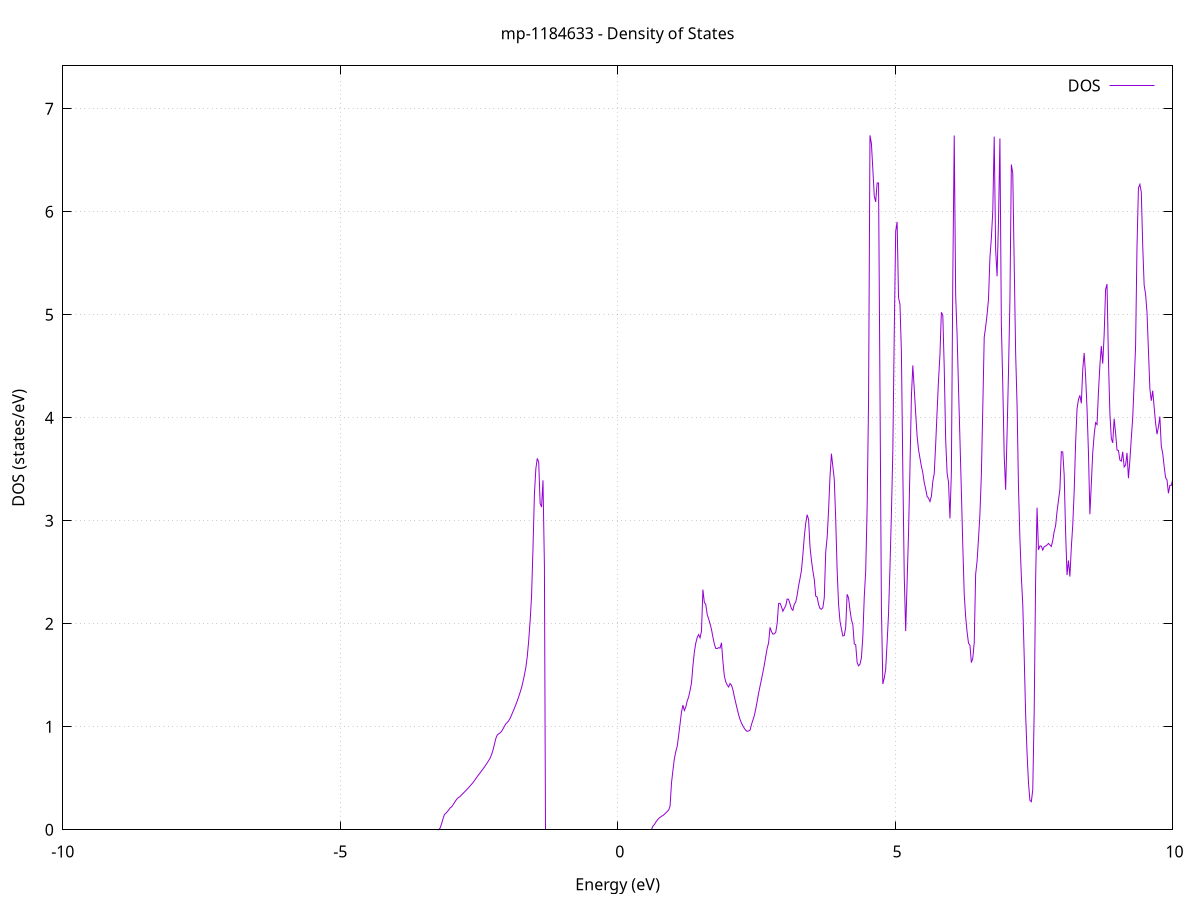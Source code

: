set title 'mp-1184633 - Density of States'
set xlabel 'Energy (eV)'
set ylabel 'DOS (states/eV)'
set grid
set xrange [-10:10]
set yrange [0:7.417]
set xzeroaxis lt -1
set terminal png size 800,600
set output 'mp-1184633_dos_gnuplot.png'
plot '-' using 1:2 with lines title 'DOS'
-26.849700 0.000000
-26.824000 0.000000
-26.798300 0.000000
-26.772500 0.000000
-26.746800 0.000000
-26.721100 0.000000
-26.695300 0.000000
-26.669600 0.000000
-26.643800 0.000000
-26.618100 0.000000
-26.592400 0.000000
-26.566600 0.000000
-26.540900 0.000000
-26.515200 0.000000
-26.489400 0.000000
-26.463700 0.000000
-26.438000 0.000000
-26.412200 0.000000
-26.386500 0.000000
-26.360800 0.000000
-26.335000 0.000000
-26.309300 0.000000
-26.283500 0.000000
-26.257800 0.000000
-26.232100 0.000000
-26.206300 0.000000
-26.180600 0.000000
-26.154900 0.000000
-26.129100 0.000000
-26.103400 0.000000
-26.077700 0.000000
-26.051900 0.000000
-26.026200 0.000000
-26.000500 0.000000
-25.974700 0.000000
-25.949000 0.000000
-25.923200 0.000000
-25.897500 0.000000
-25.871800 0.000000
-25.846000 0.000000
-25.820300 0.000000
-25.794600 0.000000
-25.768800 0.000000
-25.743100 0.000000
-25.717400 0.000000
-25.691600 0.000000
-25.665900 0.000000
-25.640200 0.000000
-25.614400 0.000000
-25.588700 0.000000
-25.562900 0.000000
-25.537200 0.000000
-25.511500 0.000000
-25.485700 0.000000
-25.460000 0.000000
-25.434300 0.000000
-25.408500 0.000000
-25.382800 0.000000
-25.357100 0.000000
-25.331300 0.000000
-25.305600 0.000000
-25.279900 0.000000
-25.254100 0.000000
-25.228400 0.000000
-25.202600 0.000000
-25.176900 0.000000
-25.151200 0.000000
-25.125400 0.000000
-25.099700 0.000000
-25.074000 0.000000
-25.048200 0.000000
-25.022500 0.000000
-24.996800 0.000000
-24.971000 0.000000
-24.945300 0.000000
-24.919600 0.000000
-24.893800 0.000000
-24.868100 0.000000
-24.842300 0.000000
-24.816600 0.000000
-24.790900 0.000000
-24.765100 0.000000
-24.739400 0.000000
-24.713700 0.000000
-24.687900 0.000000
-24.662200 0.000000
-24.636500 0.000000
-24.610700 0.000000
-24.585000 0.000000
-24.559300 0.000000
-24.533500 0.000000
-24.507800 6.915900
-24.482000 30.302800
-24.456300 24.543500
-24.430600 56.681700
-24.404800 19.288100
-24.379100 8.408000
-24.353400 13.642800
-24.327600 11.980400
-24.301900 10.621800
-24.276200 9.901300
-24.250400 14.125500
-24.224700 10.101000
-24.199000 9.545900
-24.173200 14.487500
-24.147500 17.183300
-24.121700 26.049400
-24.096000 39.083700
-24.070300 46.165700
-24.044500 37.768900
-24.018800 38.797700
-23.993100 18.770300
-23.967300 5.868800
-23.941600 9.451400
-23.915900 24.631400
-23.890100 32.626200
-23.864400 8.856900
-23.838700 19.161800
-23.812900 15.301500
-23.787200 13.000300
-23.761400 12.976600
-23.735700 13.729300
-23.710000 15.975700
-23.684200 21.305000
-23.658500 22.176900
-23.632800 13.164200
-23.607000 0.000000
-23.581300 0.000000
-23.555600 0.000000
-23.529800 0.000000
-23.504100 0.000000
-23.478300 0.000000
-23.452600 0.000000
-23.426900 0.000000
-23.401100 0.000000
-23.375400 0.000000
-23.349700 0.000000
-23.323900 0.000000
-23.298200 0.000000
-23.272500 0.000000
-23.246700 0.000000
-23.221000 0.000000
-23.195300 0.000000
-23.169500 0.000000
-23.143800 0.000000
-23.118000 0.000000
-23.092300 0.000000
-23.066600 0.000000
-23.040800 0.000000
-23.015100 0.000000
-22.989400 0.000000
-22.963600 0.000000
-22.937900 0.000000
-22.912200 0.000000
-22.886400 0.000000
-22.860700 0.000000
-22.835000 0.000000
-22.809200 0.000000
-22.783500 0.000000
-22.757700 0.000000
-22.732000 0.000000
-22.706300 0.000000
-22.680500 0.000000
-22.654800 0.000000
-22.629100 0.000000
-22.603300 0.000000
-22.577600 0.000000
-22.551900 0.000000
-22.526100 0.000000
-22.500400 0.000000
-22.474700 0.000000
-22.448900 0.000000
-22.423200 0.000000
-22.397400 0.000000
-22.371700 0.000000
-22.346000 0.000000
-22.320200 0.000000
-22.294500 0.000000
-22.268800 0.000000
-22.243000 0.000000
-22.217300 0.000000
-22.191600 0.000000
-22.165800 0.000000
-22.140100 0.000000
-22.114400 0.000000
-22.088600 0.000000
-22.062900 0.000000
-22.037100 0.000000
-22.011400 0.000000
-21.985700 0.000000
-21.959900 0.000000
-21.934200 0.000000
-21.908500 0.000000
-21.882700 0.000000
-21.857000 0.000000
-21.831300 0.000000
-21.805500 0.000000
-21.779800 0.000000
-21.754100 0.000000
-21.728300 0.000000
-21.702600 0.000000
-21.676800 0.000000
-21.651100 0.000000
-21.625400 0.000000
-21.599600 0.000000
-21.573900 0.000000
-21.548200 0.000000
-21.522400 0.000000
-21.496700 0.000000
-21.471000 0.000000
-21.445200 0.000000
-21.419500 0.000000
-21.393800 0.000000
-21.368000 0.000000
-21.342300 0.000000
-21.316500 0.000000
-21.290800 0.000000
-21.265100 0.000000
-21.239300 0.000000
-21.213600 0.000000
-21.187900 0.000000
-21.162100 0.000000
-21.136400 0.000000
-21.110700 0.000000
-21.084900 0.000000
-21.059200 0.000000
-21.033500 0.000000
-21.007700 0.000000
-20.982000 0.000000
-20.956200 0.000000
-20.930500 0.000000
-20.904800 0.000000
-20.879000 0.000000
-20.853300 0.000000
-20.827600 0.000000
-20.801800 0.000000
-20.776100 0.000000
-20.750400 0.000000
-20.724600 0.000000
-20.698900 0.000000
-20.673200 0.000000
-20.647400 0.000000
-20.621700 0.000000
-20.595900 0.000000
-20.570200 0.000000
-20.544500 0.000000
-20.518700 0.000000
-20.493000 0.000000
-20.467300 0.000000
-20.441500 0.000000
-20.415800 0.000000
-20.390100 0.000000
-20.364300 0.000000
-20.338600 0.000000
-20.312900 0.000000
-20.287100 0.000000
-20.261400 0.000000
-20.235600 0.000000
-20.209900 0.000000
-20.184200 0.000000
-20.158400 0.000000
-20.132700 0.000000
-20.107000 0.000000
-20.081200 0.000000
-20.055500 0.000000
-20.029800 0.000000
-20.004000 0.000000
-19.978300 0.000000
-19.952600 0.000000
-19.926800 0.000000
-19.901100 0.000000
-19.875300 0.000000
-19.849600 0.000000
-19.823900 0.000000
-19.798100 0.000000
-19.772400 0.000000
-19.746700 0.000000
-19.720900 0.000000
-19.695200 0.000000
-19.669500 0.000000
-19.643700 0.000000
-19.618000 0.000000
-19.592300 0.000000
-19.566500 0.000000
-19.540800 0.000000
-19.515000 0.000000
-19.489300 0.000000
-19.463600 0.000000
-19.437800 0.000000
-19.412100 0.000000
-19.386400 0.000000
-19.360600 0.000000
-19.334900 0.000000
-19.309200 0.000000
-19.283400 0.000000
-19.257700 0.000000
-19.232000 0.000000
-19.206200 0.000000
-19.180500 0.000000
-19.154700 0.000000
-19.129000 0.000000
-19.103300 0.000000
-19.077500 0.000000
-19.051800 0.000000
-19.026100 0.000000
-19.000300 0.000000
-18.974600 0.000000
-18.948900 0.000000
-18.923100 0.000000
-18.897400 0.000000
-18.871700 0.000000
-18.845900 0.000000
-18.820200 0.000000
-18.794400 0.000000
-18.768700 0.000000
-18.743000 0.000000
-18.717200 0.000000
-18.691500 0.000000
-18.665800 0.000000
-18.640000 0.000000
-18.614300 0.000000
-18.588600 0.000000
-18.562800 0.000000
-18.537100 0.000000
-18.511400 0.000000
-18.485600 0.000000
-18.459900 0.000000
-18.434100 0.000000
-18.408400 0.000000
-18.382700 0.000000
-18.356900 0.000000
-18.331200 0.000000
-18.305500 0.000000
-18.279700 0.000000
-18.254000 0.000000
-18.228300 0.000000
-18.202500 0.000000
-18.176800 0.000000
-18.151100 0.000000
-18.125300 0.000000
-18.099600 0.000000
-18.073800 0.000000
-18.048100 0.000000
-18.022400 0.000000
-17.996600 0.000000
-17.970900 0.000000
-17.945200 0.000000
-17.919400 0.000000
-17.893700 0.000000
-17.868000 0.000000
-17.842200 0.000000
-17.816500 0.000000
-17.790800 0.000000
-17.765000 0.000000
-17.739300 0.000000
-17.713500 0.000000
-17.687800 0.000000
-17.662100 0.000000
-17.636300 0.000000
-17.610600 0.000000
-17.584900 0.000000
-17.559100 0.000000
-17.533400 0.000000
-17.507700 0.000000
-17.481900 0.000000
-17.456200 0.000000
-17.430500 0.000000
-17.404700 0.000000
-17.379000 0.000000
-17.353200 0.000000
-17.327500 0.000000
-17.301800 0.000000
-17.276000 0.000000
-17.250300 0.000000
-17.224600 0.000000
-17.198800 0.000000
-17.173100 0.000000
-17.147400 0.000000
-17.121600 0.000000
-17.095900 0.000000
-17.070100 0.000000
-17.044400 0.000000
-17.018700 0.000000
-16.992900 0.000000
-16.967200 0.000000
-16.941500 0.000000
-16.915700 0.000000
-16.890000 0.000000
-16.864300 0.000000
-16.838500 0.000000
-16.812800 0.000000
-16.787100 0.000000
-16.761300 0.000000
-16.735600 0.000000
-16.709800 0.000000
-16.684100 0.000000
-16.658400 0.000000
-16.632600 0.000000
-16.606900 0.000000
-16.581200 0.000000
-16.555400 0.000000
-16.529700 0.000000
-16.504000 0.000000
-16.478200 0.000000
-16.452500 0.000000
-16.426800 0.000000
-16.401000 0.000000
-16.375300 0.000000
-16.349500 0.000000
-16.323800 0.000000
-16.298100 0.000000
-16.272300 0.000000
-16.246600 0.000000
-16.220900 0.000000
-16.195100 0.000000
-16.169400 0.000000
-16.143700 0.000000
-16.117900 0.000000
-16.092200 0.000000
-16.066500 0.000000
-16.040700 0.000000
-16.015000 0.000000
-15.989200 0.000000
-15.963500 0.000000
-15.937800 0.000000
-15.912000 0.000000
-15.886300 0.000000
-15.860600 0.000000
-15.834800 0.000000
-15.809100 0.000000
-15.783400 0.000000
-15.757600 0.000000
-15.731900 0.000000
-15.706200 0.000000
-15.680400 0.000000
-15.654700 0.000000
-15.628900 0.000000
-15.603200 0.000000
-15.577500 0.000000
-15.551700 0.000000
-15.526000 0.000000
-15.500300 0.000000
-15.474500 0.000000
-15.448800 0.000000
-15.423100 0.000000
-15.397300 0.000000
-15.371600 0.000000
-15.345900 0.000000
-15.320100 0.000000
-15.294400 0.000000
-15.268600 0.000000
-15.242900 0.000000
-15.217200 0.000000
-15.191400 0.000000
-15.165700 0.000000
-15.140000 0.000000
-15.114200 0.000000
-15.088500 0.000000
-15.062800 0.000000
-15.037000 0.000000
-15.011300 0.000000
-14.985600 0.000000
-14.959800 0.000000
-14.934100 0.000000
-14.908300 0.000000
-14.882600 0.000000
-14.856900 0.000000
-14.831100 0.000000
-14.805400 83.721200
-14.779700 779.066600
-14.753900 0.000000
-14.728200 0.000000
-14.702500 0.000000
-14.676700 0.000000
-14.651000 0.000000
-14.625300 0.000000
-14.599500 0.000000
-14.573800 0.000000
-14.548000 0.000000
-14.522300 0.000000
-14.496600 0.000000
-14.470800 0.000000
-14.445100 0.000000
-14.419400 0.000000
-14.393600 0.000000
-14.367900 0.000000
-14.342200 0.000000
-14.316400 0.000000
-14.290700 0.000000
-14.265000 0.000000
-14.239200 0.000000
-14.213500 0.000000
-14.187700 0.000000
-14.162000 0.000000
-14.136300 0.000000
-14.110500 0.000000
-14.084800 0.000000
-14.059100 0.000000
-14.033300 0.000000
-14.007600 0.000000
-13.981900 0.000000
-13.956100 0.000000
-13.930400 0.000000
-13.904700 0.000000
-13.878900 0.000000
-13.853200 0.000000
-13.827400 0.000000
-13.801700 0.000000
-13.776000 0.000000
-13.750200 0.000000
-13.724500 0.000000
-13.698800 0.000000
-13.673000 0.000000
-13.647300 0.000000
-13.621600 0.000000
-13.595800 0.000000
-13.570100 0.000000
-13.544400 0.000000
-13.518600 0.000000
-13.492900 0.000000
-13.467100 0.000000
-13.441400 0.000000
-13.415700 0.000000
-13.389900 0.000000
-13.364200 0.000000
-13.338500 0.000000
-13.312700 0.000000
-13.287000 0.000000
-13.261300 0.000000
-13.235500 0.000000
-13.209800 0.000000
-13.184100 0.000000
-13.158300 0.000000
-13.132600 0.000000
-13.106800 0.000000
-13.081100 0.000000
-13.055400 0.000000
-13.029600 0.000000
-13.003900 0.000000
-12.978200 0.000000
-12.952400 0.000000
-12.926700 0.000000
-12.901000 0.000000
-12.875200 0.000000
-12.849500 0.000000
-12.823800 0.000000
-12.798000 0.000000
-12.772300 0.000000
-12.746500 0.000000
-12.720800 0.000000
-12.695100 0.000000
-12.669300 0.000000
-12.643600 0.000000
-12.617900 0.000000
-12.592100 0.000000
-12.566400 0.000000
-12.540700 0.000000
-12.514900 0.000000
-12.489200 0.000000
-12.463500 0.000000
-12.437700 0.000000
-12.412000 0.000000
-12.386200 0.000000
-12.360500 0.000000
-12.334800 0.000000
-12.309000 0.000000
-12.283300 0.000000
-12.257600 0.000000
-12.231800 0.000000
-12.206100 0.000000
-12.180400 0.000000
-12.154600 0.000000
-12.128900 0.000000
-12.103200 0.000000
-12.077400 0.000000
-12.051700 0.000000
-12.025900 0.000000
-12.000200 0.000000
-11.974500 0.000000
-11.948700 0.000000
-11.923000 0.000000
-11.897300 0.000000
-11.871500 0.000000
-11.845800 0.000000
-11.820100 0.000000
-11.794300 0.000000
-11.768600 0.000000
-11.742900 0.000000
-11.717100 0.000000
-11.691400 0.000000
-11.665600 0.000000
-11.639900 0.000000
-11.614200 0.000000
-11.588400 0.000000
-11.562700 0.000000
-11.537000 0.000000
-11.511200 0.000000
-11.485500 0.000000
-11.459800 0.000000
-11.434000 0.000000
-11.408300 0.000000
-11.382600 0.000000
-11.356800 0.000000
-11.331100 0.000000
-11.305300 0.000000
-11.279600 0.000000
-11.253900 0.000000
-11.228100 0.000000
-11.202400 0.000000
-11.176700 0.000000
-11.150900 0.000000
-11.125200 0.000000
-11.099500 0.000000
-11.073700 0.000000
-11.048000 0.000000
-11.022300 0.000000
-10.996500 0.000000
-10.970800 0.000000
-10.945000 0.000000
-10.919300 0.000000
-10.893600 0.000000
-10.867800 0.000000
-10.842100 0.000000
-10.816400 0.000000
-10.790600 0.000000
-10.764900 0.000000
-10.739200 0.000000
-10.713400 0.000000
-10.687700 0.000000
-10.662000 0.000000
-10.636200 0.000000
-10.610500 0.000000
-10.584700 0.000000
-10.559000 0.000000
-10.533300 0.000000
-10.507500 0.000000
-10.481800 0.000000
-10.456100 0.000000
-10.430300 0.000000
-10.404600 0.000000
-10.378900 0.000000
-10.353100 0.000000
-10.327400 0.000000
-10.301600 0.000000
-10.275900 0.000000
-10.250200 0.000000
-10.224400 0.000000
-10.198700 0.000000
-10.173000 0.000000
-10.147200 0.000000
-10.121500 0.000000
-10.095800 0.000000
-10.070000 0.000000
-10.044300 0.000000
-10.018600 0.000000
-9.992800 0.000000
-9.967100 0.000000
-9.941300 0.000000
-9.915600 0.000000
-9.889900 0.000000
-9.864100 0.000000
-9.838400 0.000000
-9.812700 0.000000
-9.786900 0.000000
-9.761200 0.000000
-9.735500 0.000000
-9.709700 0.000000
-9.684000 0.000000
-9.658300 0.000000
-9.632500 0.000000
-9.606800 0.000000
-9.581000 0.000000
-9.555300 0.000000
-9.529600 0.000000
-9.503800 0.000000
-9.478100 0.000000
-9.452400 0.000000
-9.426600 0.000000
-9.400900 0.000000
-9.375200 0.000000
-9.349400 0.000000
-9.323700 0.000000
-9.298000 0.000000
-9.272200 0.000000
-9.246500 0.000000
-9.220700 0.000000
-9.195000 0.000000
-9.169300 0.000000
-9.143500 0.000000
-9.117800 0.000000
-9.092100 0.000000
-9.066300 0.000000
-9.040600 0.000000
-9.014900 0.000000
-8.989100 0.000000
-8.963400 0.000000
-8.937700 0.000000
-8.911900 0.000000
-8.886200 0.000000
-8.860400 0.000000
-8.834700 0.000000
-8.809000 0.000000
-8.783200 0.000000
-8.757500 0.000000
-8.731800 0.000000
-8.706000 0.000000
-8.680300 0.000000
-8.654600 0.000000
-8.628800 0.000000
-8.603100 0.000000
-8.577400 0.000000
-8.551600 0.000000
-8.525900 0.000000
-8.500100 0.000000
-8.474400 0.000000
-8.448700 0.000000
-8.422900 0.000000
-8.397200 0.000000
-8.371500 0.000000
-8.345700 0.000000
-8.320000 0.000000
-8.294300 0.000000
-8.268500 0.000000
-8.242800 0.000000
-8.217100 0.000000
-8.191300 0.000000
-8.165600 0.000000
-8.139800 0.000000
-8.114100 0.000000
-8.088400 0.000000
-8.062600 0.000000
-8.036900 0.000000
-8.011200 0.000000
-7.985400 0.000000
-7.959700 0.000000
-7.934000 0.000000
-7.908200 0.000000
-7.882500 0.000000
-7.856800 0.000000
-7.831000 0.000000
-7.805300 0.000000
-7.779500 0.000000
-7.753800 0.000000
-7.728100 0.000000
-7.702300 0.000000
-7.676600 0.000000
-7.650900 0.000000
-7.625100 0.000000
-7.599400 0.000000
-7.573700 0.000000
-7.547900 0.000000
-7.522200 0.000000
-7.496500 0.000000
-7.470700 0.000000
-7.445000 0.000000
-7.419200 0.000000
-7.393500 0.000000
-7.367800 0.000000
-7.342000 0.000000
-7.316300 0.000000
-7.290600 0.000000
-7.264800 0.000000
-7.239100 0.000000
-7.213400 0.000000
-7.187600 0.000000
-7.161900 0.000000
-7.136200 0.000000
-7.110400 0.000000
-7.084700 0.000000
-7.058900 0.000000
-7.033200 0.000000
-7.007500 0.000000
-6.981700 0.000000
-6.956000 0.000000
-6.930300 0.000000
-6.904500 0.000000
-6.878800 0.000000
-6.853100 0.000000
-6.827300 0.000000
-6.801600 0.000000
-6.775900 0.000000
-6.750100 0.000000
-6.724400 0.000000
-6.698600 0.000000
-6.672900 0.000000
-6.647200 0.000000
-6.621400 0.000000
-6.595700 0.000000
-6.570000 0.000000
-6.544200 0.000000
-6.518500 0.000000
-6.492800 0.000000
-6.467000 0.000000
-6.441300 0.000000
-6.415600 0.000000
-6.389800 0.000000
-6.364100 0.000000
-6.338300 0.000000
-6.312600 0.000000
-6.286900 0.000000
-6.261100 0.000000
-6.235400 0.000000
-6.209700 0.000000
-6.183900 0.000000
-6.158200 0.000000
-6.132500 0.000000
-6.106700 0.000000
-6.081000 0.000000
-6.055300 0.000000
-6.029500 0.000000
-6.003800 0.000000
-5.978000 0.000000
-5.952300 0.000000
-5.926600 0.000000
-5.900800 0.000000
-5.875100 0.000000
-5.849400 0.000000
-5.823600 0.000000
-5.797900 0.000000
-5.772200 0.000000
-5.746400 0.000000
-5.720700 0.000000
-5.695000 0.000000
-5.669200 0.000000
-5.643500 0.000000
-5.617700 0.000000
-5.592000 0.000000
-5.566300 0.000000
-5.540500 0.000000
-5.514800 0.000000
-5.489100 0.000000
-5.463300 0.000000
-5.437600 0.000000
-5.411900 0.000000
-5.386100 0.000000
-5.360400 0.000000
-5.334700 0.000000
-5.308900 0.000000
-5.283200 0.000000
-5.257400 0.000000
-5.231700 0.000000
-5.206000 0.000000
-5.180200 0.000000
-5.154500 0.000000
-5.128800 0.000000
-5.103000 0.000000
-5.077300 0.000000
-5.051600 0.000000
-5.025800 0.000000
-5.000100 0.000000
-4.974400 0.000000
-4.948600 0.000000
-4.922900 0.000000
-4.897100 0.000000
-4.871400 0.000000
-4.845700 0.000000
-4.819900 0.000000
-4.794200 0.000000
-4.768500 0.000000
-4.742700 0.000000
-4.717000 0.000000
-4.691300 0.000000
-4.665500 0.000000
-4.639800 0.000000
-4.614100 0.000000
-4.588300 0.000000
-4.562600 0.000000
-4.536800 0.000000
-4.511100 0.000000
-4.485400 0.000000
-4.459600 0.000000
-4.433900 0.000000
-4.408200 0.000000
-4.382400 0.000000
-4.356700 0.000000
-4.331000 0.000000
-4.305200 0.000000
-4.279500 0.000000
-4.253800 0.000000
-4.228000 0.000000
-4.202300 0.000000
-4.176500 0.000000
-4.150800 0.000000
-4.125100 0.000000
-4.099300 0.000000
-4.073600 0.000000
-4.047900 0.000000
-4.022100 0.000000
-3.996400 0.000000
-3.970700 0.000000
-3.944900 0.000000
-3.919200 0.000000
-3.893400 0.000000
-3.867700 0.000000
-3.842000 0.000000
-3.816200 0.000000
-3.790500 0.000000
-3.764800 0.000000
-3.739000 0.000000
-3.713300 0.000000
-3.687600 0.000000
-3.661800 0.000000
-3.636100 0.000000
-3.610400 0.000000
-3.584600 0.000000
-3.558900 0.000000
-3.533100 0.000000
-3.507400 0.000000
-3.481700 0.000000
-3.455900 0.000000
-3.430200 0.000000
-3.404500 0.000000
-3.378700 0.000000
-3.353000 0.000000
-3.327300 0.000000
-3.301500 0.000000
-3.275800 0.000000
-3.250100 0.000000
-3.224300 0.000700
-3.198600 0.018200
-3.172800 0.058900
-3.147100 0.107800
-3.121400 0.147400
-3.095600 0.161200
-3.069900 0.175900
-3.044200 0.192600
-3.018400 0.212400
-2.992700 0.222700
-2.967000 0.242800
-2.941200 0.263700
-2.915500 0.285300
-2.889800 0.303500
-2.864000 0.315200
-2.838300 0.323800
-2.812500 0.339000
-2.786800 0.352600
-2.761100 0.366800
-2.735300 0.381100
-2.709600 0.395300
-2.683900 0.410400
-2.658100 0.426100
-2.632400 0.442000
-2.606700 0.458900
-2.580900 0.477300
-2.555200 0.497300
-2.529500 0.517100
-2.503700 0.535400
-2.478000 0.553900
-2.452200 0.572000
-2.426500 0.590600
-2.400800 0.610200
-2.375000 0.630500
-2.349300 0.651300
-2.323600 0.672800
-2.297800 0.696000
-2.272100 0.730100
-2.246400 0.773100
-2.220600 0.830100
-2.194900 0.887400
-2.169200 0.921000
-2.143400 0.931800
-2.117700 0.941100
-2.091900 0.955800
-2.066200 0.979400
-2.040500 1.005400
-2.014700 1.029100
-1.989000 1.041800
-1.963300 1.058700
-1.937500 1.082600
-1.911800 1.114400
-1.886100 1.147500
-1.860300 1.180900
-1.834600 1.215000
-1.808900 1.251800
-1.783100 1.291800
-1.757400 1.334800
-1.731600 1.379500
-1.705900 1.438500
-1.680200 1.503000
-1.654400 1.575700
-1.628700 1.683500
-1.603000 1.836100
-1.577200 2.029200
-1.551500 2.267600
-1.525800 2.732700
-1.500000 3.257600
-1.474300 3.505000
-1.448600 3.606000
-1.422800 3.570900
-1.397100 3.168500
-1.371300 3.133600
-1.345600 3.393000
-1.319900 2.564600
-1.294100 0.000000
-1.268400 0.000000
-1.242700 0.000000
-1.216900 0.000000
-1.191200 0.000000
-1.165500 0.000000
-1.139700 0.000000
-1.114000 0.000000
-1.088300 0.000000
-1.062500 0.000000
-1.036800 0.000000
-1.011000 0.000000
-0.985300 0.000000
-0.959600 0.000000
-0.933800 0.000000
-0.908100 0.000000
-0.882400 0.000000
-0.856600 0.000000
-0.830900 0.000000
-0.805200 0.000000
-0.779400 0.000000
-0.753700 0.000000
-0.728000 0.000000
-0.702200 0.000000
-0.676500 0.000000
-0.650700 0.000000
-0.625000 0.000000
-0.599300 0.000000
-0.573500 0.000000
-0.547800 0.000000
-0.522100 0.000000
-0.496300 0.000000
-0.470600 0.000000
-0.444900 0.000000
-0.419100 0.000000
-0.393400 0.000000
-0.367700 0.000000
-0.341900 0.000000
-0.316200 0.000000
-0.290400 0.000000
-0.264700 0.000000
-0.239000 0.000000
-0.213200 0.000000
-0.187500 0.000000
-0.161800 0.000000
-0.136000 0.000000
-0.110300 0.000000
-0.084600 0.000000
-0.058800 0.000000
-0.033100 0.000000
-0.007400 0.000000
0.018400 0.000000
0.044100 0.000000
0.069900 0.000000
0.095600 0.000000
0.121300 0.000000
0.147100 0.000000
0.172800 0.000000
0.198500 0.000000
0.224300 0.000000
0.250000 0.000000
0.275700 0.000000
0.301500 0.000000
0.327200 0.000000
0.352900 0.000000
0.378700 0.000000
0.404400 0.000000
0.430200 0.000000
0.455900 0.000000
0.481600 0.000000
0.507400 0.000000
0.533100 0.000000
0.558800 0.000000
0.584600 0.000000
0.610300 0.000000
0.636000 0.036400
0.661800 0.050400
0.687500 0.073700
0.713200 0.093200
0.739000 0.108800
0.764700 0.120600
0.790500 0.131800
0.816200 0.137700
0.841900 0.150500
0.867700 0.163700
0.893400 0.177400
0.919100 0.191400
0.944900 0.229800
0.970600 0.455000
0.996300 0.576700
1.022100 0.689500
1.047800 0.758600
1.073500 0.810300
1.099300 0.915400
1.125000 1.027700
1.150800 1.144400
1.176500 1.210300
1.202200 1.157900
1.228000 1.191100
1.253700 1.250900
1.279400 1.288300
1.305200 1.353700
1.330900 1.425000
1.356600 1.591500
1.382400 1.726000
1.408100 1.811500
1.433800 1.867600
1.459600 1.895400
1.485300 1.863200
1.511100 1.930600
1.536800 2.331900
1.562500 2.208200
1.588300 2.187600
1.614000 2.090100
1.639700 2.048000
1.665500 1.999700
1.691200 1.945300
1.716900 1.870500
1.742700 1.804200
1.768400 1.761300
1.794100 1.759600
1.819900 1.768600
1.845600 1.763600
1.871400 1.815800
1.897100 1.635900
1.922800 1.493900
1.948600 1.436500
1.974300 1.407200
2.000000 1.386700
2.025800 1.419500
2.051500 1.404500
2.077200 1.360600
2.103000 1.292000
2.128700 1.232900
2.154400 1.173500
2.180200 1.118000
2.205900 1.070800
2.231700 1.036000
2.257400 1.009000
2.283100 0.984600
2.308900 0.965900
2.334600 0.955500
2.360300 0.960100
2.386100 0.967100
2.411800 1.021200
2.437500 1.064600
2.463300 1.108800
2.489000 1.173500
2.514800 1.247800
2.540500 1.325900
2.566200 1.394200
2.592000 1.460000
2.617700 1.528700
2.643400 1.600900
2.669200 1.682500
2.694900 1.763700
2.720600 1.813400
2.746400 1.965100
2.772100 1.925000
2.797800 1.899900
2.823600 1.902700
2.849300 1.917400
2.875100 2.004300
2.900800 2.196300
2.926500 2.199200
2.952300 2.166400
2.978000 2.121600
3.003700 2.150400
3.029500 2.174100
3.055200 2.240600
3.080900 2.237400
3.106700 2.191900
3.132400 2.146200
3.158100 2.130900
3.183900 2.190700
3.209600 2.210700
3.235400 2.279100
3.261100 2.368700
3.286800 2.439000
3.312600 2.518500
3.338300 2.669700
3.364000 2.845200
3.389800 2.977200
3.415500 3.059100
3.441200 3.013100
3.467000 2.746500
3.492700 2.616600
3.518400 2.514100
3.544200 2.429300
3.569900 2.268200
3.595700 2.259500
3.621400 2.188300
3.647100 2.149000
3.672900 2.140800
3.698600 2.157000
3.724300 2.254300
3.750100 2.696800
3.775800 2.839200
3.801500 3.101700
3.827300 3.428600
3.853000 3.651200
3.878700 3.527300
3.904500 3.402000
3.930200 3.012800
3.956000 2.518700
3.981700 2.188400
4.007400 2.024400
4.033200 1.948900
4.058900 1.881600
4.084600 1.886700
4.110400 1.967700
4.136100 2.286200
4.161800 2.251500
4.187600 2.131200
4.213300 2.040400
4.239000 1.989800
4.264800 1.805000
4.290500 1.796800
4.316300 1.624000
4.342000 1.591800
4.367700 1.607600
4.393500 1.670100
4.419200 1.878500
4.444900 2.263100
4.470700 2.513000
4.496400 3.119400
4.522100 4.158900
4.547900 6.742500
4.573600 6.661700
4.599300 6.414400
4.625100 6.151400
4.650800 6.096400
4.676600 6.279700
4.702300 6.280400
4.728000 4.260900
4.753800 2.150900
4.779500 1.415500
4.805200 1.473600
4.831000 1.560100
4.856700 1.820900
4.882400 2.101000
4.908200 2.551600
4.933900 3.066900
4.959600 3.675000
4.985400 4.833900
5.011100 5.810600
5.036900 5.902700
5.062600 5.166600
5.088300 5.102600
5.114100 4.640700
5.139800 3.487000
5.165500 2.460800
5.191300 1.929800
5.217000 2.408300
5.242700 2.883800
5.268500 3.511100
5.294200 4.206600
5.319900 4.508500
5.345700 4.279000
5.371400 4.043700
5.397200 3.823300
5.422900 3.690300
5.448600 3.609100
5.474400 3.529800
5.500100 3.465200
5.525800 3.370100
5.551600 3.309200
5.577300 3.236000
5.603000 3.219900
5.628800 3.186900
5.654500 3.237900
5.680200 3.381400
5.706000 3.460100
5.731700 3.740000
5.757500 4.063400
5.783200 4.366000
5.808900 4.613600
5.834700 5.024700
5.860400 4.994900
5.886100 4.488100
5.911900 3.789000
5.937600 3.464000
5.963300 3.373100
5.989100 3.022500
6.014800 3.474300
6.040500 5.354500
6.066300 6.741100
6.092000 5.191300
6.117800 4.804800
6.143500 4.287800
6.169200 3.793400
6.195000 3.283400
6.220700 2.755700
6.246400 2.287000
6.272200 2.068700
6.297900 1.921300
6.323600 1.811200
6.349400 1.792700
6.375100 1.623000
6.400800 1.665800
6.426600 1.817200
6.452300 2.481000
6.478100 2.609800
6.503800 2.826700
6.529500 3.065900
6.555300 3.445500
6.581000 4.099700
6.606700 4.781800
6.632500 4.883400
6.658200 5.001800
6.683900 5.151800
6.709700 5.554000
6.735400 5.746100
6.761100 6.005300
6.786900 6.730500
6.812600 5.630200
6.838400 5.373900
6.864100 5.915500
6.889800 6.712800
6.915600 4.905000
6.941300 4.321500
6.967000 3.630800
6.992800 3.300500
7.018500 3.844300
7.044200 4.440600
7.070000 5.150600
7.095700 6.459600
7.121400 6.373400
7.147200 5.488800
7.172900 4.629500
7.198700 4.122900
7.224400 3.325300
7.250100 2.825100
7.275900 2.457900
7.301600 2.184000
7.327300 1.683400
7.353100 1.121500
7.378800 0.741400
7.404500 0.455300
7.430300 0.285300
7.456000 0.272600
7.481700 0.389200
7.507500 1.152200
7.533200 2.430600
7.559000 3.127400
7.584700 2.717300
7.610400 2.755600
7.636200 2.754500
7.661900 2.715600
7.687600 2.748900
7.713400 2.754900
7.739100 2.765500
7.764800 2.780500
7.790600 2.765400
7.816300 2.750600
7.842000 2.809700
7.867800 2.895500
7.893500 2.953100
7.919300 3.091600
7.945000 3.198600
7.970700 3.305400
7.996500 3.671100
8.022200 3.668400
8.047900 3.444400
8.073700 2.885900
8.099400 2.473900
8.125100 2.614300
8.150900 2.458800
8.176600 2.742600
8.202300 2.957000
8.228100 3.287200
8.253800 3.753300
8.279600 4.087200
8.305300 4.178600
8.331000 4.218000
8.356800 4.140700
8.382500 4.469200
8.408200 4.629300
8.434000 4.402900
8.459700 4.087800
8.485400 3.662400
8.511200 3.063400
8.536900 3.356700
8.562600 3.662500
8.588400 3.836600
8.614100 3.952500
8.639900 3.934500
8.665600 4.249300
8.691300 4.507300
8.717100 4.696600
8.742800 4.525700
8.768500 4.810200
8.794300 5.245200
8.820000 5.298500
8.845700 4.559300
8.871500 4.046300
8.897200 3.799800
8.922900 3.756700
8.948700 3.991400
8.974400 3.849600
9.000200 3.687100
9.025900 3.683000
9.051600 3.590200
9.077400 3.579200
9.103100 3.669800
9.128800 3.522900
9.154600 3.540300
9.180300 3.659500
9.206000 3.413000
9.231800 3.585700
9.257500 3.801600
9.283300 4.003300
9.309000 4.340800
9.334700 4.694600
9.360500 5.669300
9.386200 6.231900
9.411900 6.266800
9.437700 6.191000
9.463400 5.670400
9.489100 5.288100
9.514900 5.200300
9.540600 5.023200
9.566300 4.657800
9.592100 4.283700
9.617800 4.165500
9.643600 4.263000
9.669300 4.103500
9.695000 3.951000
9.720800 3.840900
9.746500 3.910600
9.772200 4.012300
9.798000 3.724400
9.823700 3.654200
9.849400 3.529200
9.875200 3.419500
9.900900 3.397700
9.926600 3.267500
9.952400 3.343700
9.978100 3.344100
10.003900 3.401000
10.029600 3.477800
10.055300 3.649100
10.081100 3.738300
10.106800 3.881100
10.132500 4.237700
10.158300 4.720000
10.184000 5.287800
10.209700 6.754500
10.235500 5.761300
10.261200 5.199900
10.286900 4.848500
10.312700 4.721200
10.338400 4.779700
10.364200 5.335900
10.389900 5.153500
10.415600 4.711000
10.441400 3.997800
10.467100 3.991800
10.492800 4.042500
10.518600 4.820700
10.544300 4.475300
10.570000 4.084700
10.595800 3.953200
10.621500 4.111300
10.647200 4.012800
10.673000 3.963600
10.698700 4.095900
10.724500 4.400700
10.750200 4.366200
10.775900 4.452200
10.801700 4.476200
10.827400 4.299000
10.853100 3.507900
10.878900 3.126900
10.904600 2.291400
10.930300 1.785700
10.956100 1.922500
10.981800 2.276200
11.007500 2.487600
11.033300 2.816300
11.059000 3.182500
11.084800 3.430600
11.110500 3.734600
11.136200 4.040300
11.162000 4.500400
11.187700 4.044500
11.213400 4.102400
11.239200 4.160200
11.264900 4.399000
11.290600 5.031300
11.316400 4.902700
11.342100 4.286100
11.367800 3.938600
11.393600 3.925300
11.419300 3.925900
11.445100 3.448200
11.470800 3.263500
11.496500 3.214700
11.522300 3.213300
11.548000 3.264600
11.573700 3.308900
11.599500 3.350900
11.625200 3.457300
11.650900 3.681300
11.676700 5.421400
11.702400 5.067800
11.728100 4.571100
11.753900 4.346200
11.779600 4.197200
11.805400 4.098200
11.831100 3.968500
11.856800 3.681700
11.882600 3.389400
11.908300 3.093200
11.934000 2.972500
11.959800 3.168500
11.985500 3.857300
12.011200 4.025100
12.037000 4.197900
12.062700 3.351200
12.088400 3.130100
12.114200 3.003700
12.139900 2.868500
12.165700 2.790400
12.191400 2.838900
12.217100 2.738700
12.242900 2.719100
12.268600 2.563900
12.294300 2.729800
12.320100 2.739500
12.345800 2.555100
12.371500 2.446000
12.397300 2.440700
12.423000 2.455000
12.448700 2.429600
12.474500 2.508800
12.500200 3.131500
12.526000 2.925900
12.551700 2.995900
12.577400 2.996400
12.603200 3.126800
12.628900 3.116800
12.654600 3.329200
12.680400 3.218100
12.706100 1.851700
12.731800 1.885200
12.757600 1.871200
12.783300 1.920500
12.809000 1.964000
12.834800 1.787300
12.860500 1.603600
12.886300 1.339300
12.912000 1.137800
12.937700 0.938800
12.963500 0.783000
12.989200 0.655700
13.014900 0.583500
13.040700 0.685600
13.066400 0.791300
13.092100 0.917700
13.117900 1.059000
13.143600 1.287700
13.169300 1.704300
13.195100 2.180500
13.220800 2.309600
13.246600 2.380400
13.272300 2.486000
13.298000 2.587000
13.323800 2.759100
13.349500 2.896600
13.375200 3.008100
13.401000 2.970500
13.426700 3.161700
13.452400 3.078300
13.478200 2.714700
13.503900 2.396300
13.529600 2.259700
13.555400 2.165800
13.581100 2.061900
13.606900 1.974800
13.632600 1.959700
13.658300 1.919900
13.684100 1.841800
13.709800 1.777300
13.735500 1.722500
13.761300 1.663200
13.787000 1.628300
13.812700 1.610400
13.838500 1.600500
13.864200 1.591400
13.889900 1.588500
13.915700 1.602400
13.941400 1.588600
13.967200 1.600300
13.992900 1.615100
14.018600 1.636000
14.044400 1.660800
14.070100 1.838000
14.095800 1.823600
14.121600 1.845500
14.147300 1.879400
14.173000 1.926600
14.198800 2.000900
14.224500 2.072200
14.250200 2.157800
14.276000 2.267500
14.301700 2.531200
14.327500 2.420400
14.353200 2.455300
14.378900 2.602900
14.404700 2.865600
14.430400 3.109500
14.456100 2.984700
14.481900 2.910700
14.507600 2.849800
14.533300 2.821700
14.559100 2.800700
14.584800 2.708400
14.610500 2.581600
14.636300 2.584600
14.662000 2.505700
14.687800 2.478800
14.713500 2.454300
14.739200 2.315800
14.765000 2.312400
14.790700 2.490100
14.816400 2.694900
14.842200 3.153100
14.867900 3.472600
14.893600 3.591400
14.919400 3.895700
14.945100 3.675400
14.970800 3.316700
14.996600 3.157700
15.022300 3.117700
15.048100 3.219200
15.073800 3.021600
15.099500 3.105400
15.125300 3.482000
15.151000 3.326700
15.176700 3.196500
15.202500 3.061000
15.228200 2.898600
15.253900 2.790000
15.279700 2.854100
15.305400 2.951800
15.331100 2.894500
15.356900 2.776000
15.382600 2.727200
15.408400 2.717000
15.434100 2.734200
15.459800 2.728700
15.485600 2.697800
15.511300 2.718600
15.537000 2.741100
15.562800 2.738700
15.588500 2.695300
15.614200 2.577400
15.640000 2.452200
15.665700 2.361900
15.691500 2.288200
15.717200 2.259000
15.742900 2.307100
15.768700 2.383800
15.794400 2.461400
15.820100 2.537300
15.845900 2.612700
15.871600 2.686700
15.897300 2.761100
15.923100 2.984500
15.948800 3.191500
15.974500 3.286800
16.000300 3.138200
16.026000 3.076000
16.051800 3.106100
16.077500 3.163400
16.103200 3.294800
16.129000 3.273900
16.154700 3.180000
16.180400 3.068200
16.206200 2.883200
16.231900 2.721900
16.257600 2.549600
16.283400 2.448900
16.309100 2.765800
16.334800 2.972400
16.360600 3.057000
16.386300 2.991200
16.412100 3.040000
16.437800 2.895200
16.463500 2.825200
16.489300 2.867800
16.515000 2.887700
16.540700 2.868000
16.566500 2.587500
16.592200 2.423900
16.617900 2.240100
16.643700 2.079800
16.669400 1.991400
16.695100 1.926500
16.720900 1.862500
16.746600 1.863800
16.772400 1.882800
16.798100 1.967200
16.823800 2.082400
16.849600 2.298100
16.875300 2.573500
16.901000 2.776500
16.926800 2.887200
16.952500 3.024700
16.978200 3.116300
17.004000 3.207500
17.029700 3.627600
17.055400 2.878100
17.081200 2.668500
17.106900 2.544900
17.132700 2.481300
17.158400 2.414200
17.184100 2.370200
17.209900 2.420700
17.235600 2.480200
17.261300 2.475000
17.287100 2.455500
17.312800 2.469400
17.338500 2.500400
17.364300 2.543600
17.390000 2.597500
17.415700 2.659300
17.441500 2.754800
17.467200 2.790900
17.493000 2.798500
17.518700 2.837200
17.544400 2.811300
17.570200 3.044700
17.595900 3.353100
17.621600 3.823800
17.647400 4.411900
17.673100 5.143800
17.698800 6.053400
17.724600 7.326600
17.750300 13.081400
17.776000 20.876400
17.801800 9.107900
17.827500 6.305400
17.853300 4.895500
17.879000 4.548900
17.904700 4.613900
17.930500 4.896700
17.956200 5.316800
17.981900 6.018300
18.007700 7.134400
18.033400 18.934600
18.059100 24.081600
18.084900 6.097900
18.110600 5.128000
18.136300 5.756500
18.162100 6.517800
18.187800 6.550500
18.213600 6.114500
18.239300 5.642000
18.265000 5.316600
18.290800 5.092000
18.316500 4.428500
18.342200 3.778200
18.368000 3.438800
18.393700 3.257600
18.419400 3.194500
18.445200 3.234800
18.470900 3.363700
18.496600 3.571100
18.522400 3.758400
18.548100 3.819900
18.573900 3.727900
18.599600 3.618800
18.625300 3.516900
18.651100 3.371800
18.676800 3.147200
18.702500 3.045900
18.728300 2.942700
18.754000 2.792100
18.779700 2.588200
18.805500 2.529600
18.831200 2.596600
18.856900 2.764000
18.882700 2.976300
18.908400 3.145200
18.934200 3.227100
18.959900 3.307400
18.985600 3.428500
19.011400 3.500400
19.037100 3.749800
19.062800 4.042400
19.088600 4.244500
19.114300 4.413400
19.140000 4.466800
19.165800 4.395300
19.191500 4.152900
19.217200 3.512300
19.243000 3.095900
19.268700 2.795200
19.294500 2.565200
19.320200 2.391200
19.345900 2.250900
19.371700 2.122600
19.397400 2.076500
19.423100 2.059400
19.448900 2.076300
19.474600 2.122100
19.500300 2.242300
19.526100 2.423600
19.551800 2.542400
19.577500 2.678100
19.603300 2.742800
19.629000 2.871800
19.654800 3.052100
19.680500 3.096600
19.706200 3.174800
19.732000 3.240900
19.757700 3.381000
19.783400 3.321900
19.809200 3.304600
19.834900 3.262100
19.860600 3.166500
19.886400 3.202600
19.912100 3.214600
19.937800 3.049000
19.963600 2.988100
19.989300 2.559800
20.015100 2.349900
20.040800 2.206100
20.066500 2.072800
20.092300 2.031200
20.118000 1.973400
20.143700 1.945000
20.169500 1.908900
20.195200 1.871400
20.220900 1.905200
20.246700 1.958000
20.272400 2.010600
20.298100 2.070800
20.323900 2.087900
20.349600 1.978900
20.375400 1.955400
20.401100 1.965900
20.426800 1.998000
20.452600 2.034900
20.478300 2.079200
20.504000 2.140200
20.529800 2.270200
20.555500 2.382800
20.581200 2.456700
20.607000 2.603200
20.632700 2.854000
20.658400 2.927400
20.684200 3.087100
20.709900 3.207700
20.735700 3.302300
20.761400 3.647600
20.787100 3.319200
20.812900 3.140000
20.838600 2.939200
20.864300 2.727100
20.890100 2.522000
20.915800 2.348900
20.941500 2.209100
20.967300 2.114200
20.993000 2.091900
21.018700 2.060000
21.044500 2.032400
21.070200 1.929200
21.096000 1.793200
21.121700 1.581400
21.147400 1.345900
21.173200 1.140600
21.198900 0.979700
21.224600 0.905600
21.250400 0.838700
21.276100 0.770400
21.301800 0.710500
21.327600 0.661100
21.353300 0.622200
21.379000 0.594000
21.404800 0.573600
21.430500 0.545400
21.456300 0.524700
21.482000 0.503100
21.507700 0.471800
21.533500 0.418200
21.559200 0.334600
21.584900 0.287700
21.610700 0.261400
21.636400 0.238900
21.662100 0.218000
21.687900 0.198600
21.713600 0.179700
21.739300 0.161100
21.765100 0.142800
21.790800 0.124700
21.816600 0.106900
21.842300 0.088500
21.868000 0.068000
21.893800 0.070000
21.919500 0.053200
21.945200 0.039200
21.971000 0.028000
21.996700 0.019600
22.022400 0.014000
22.048200 0.011000
22.073900 0.008700
22.099600 0.006700
22.125400 0.005000
22.151100 0.003500
22.176900 0.002200
22.202600 0.001300
22.228300 0.000600
22.254100 0.000200
22.279800 0.000000
22.305500 0.000000
22.331300 0.000000
22.357000 0.000000
22.382700 0.000000
22.408500 0.000000
22.434200 0.000000
22.460000 0.000000
22.485700 0.000000
22.511400 0.000000
22.537200 0.000000
22.562900 0.000000
22.588600 0.000000
22.614400 0.000000
22.640100 0.000000
22.665800 0.000000
22.691600 0.000000
22.717300 0.000000
22.743000 0.000000
22.768800 0.000000
22.794500 0.000000
22.820300 0.000000
22.846000 0.000000
22.871700 0.000000
22.897500 0.000000
22.923200 0.000000
22.948900 0.000000
22.974700 0.000000
23.000400 0.000000
23.026100 0.000000
23.051900 0.000000
23.077600 0.000000
23.103300 0.000000
23.129100 0.000000
23.154800 0.000000
23.180600 0.000000
23.206300 0.000000
23.232000 0.000000
23.257800 0.000000
23.283500 0.000000
23.309200 0.000000
23.335000 0.000000
23.360700 0.000000
23.386400 0.000000
23.412200 0.000000
23.437900 0.000000
23.463600 0.000000
23.489400 0.000000
23.515100 0.000000
23.540900 0.000000
23.566600 0.000000
23.592300 0.000000
23.618100 0.000000
23.643800 0.000000
23.669500 0.000000
23.695300 0.000000
23.721000 0.000000
23.746700 0.000000
23.772500 0.000000
23.798200 0.000000
23.823900 0.000000
23.849700 0.000000
23.875400 0.000000
23.901200 0.000000
23.926900 0.000000
23.952600 0.000000
23.978400 0.000000
24.004100 0.000000
24.029800 0.000000
24.055600 0.000000
24.081300 0.000000
24.107000 0.000000
24.132800 0.000000
24.158500 0.000000
24.184200 0.000000
24.210000 0.000000
24.235700 0.000000
24.261500 0.000000
24.287200 0.000000
24.312900 0.000000
24.338700 0.000000
24.364400 0.000000
24.390100 0.000000
24.415900 0.000000
24.441600 0.000000
24.467300 0.000000
24.493100 0.000000
24.518800 0.000000
24.544500 0.000000
24.570300 0.000000
24.596000 0.000000
24.621800 0.000000
e
